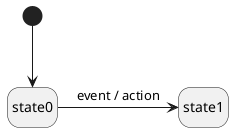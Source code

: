 @startuml transition_action.png
[*] --> state0
hide empty description
state0 -> state1 : event / action
@enduml
@startuml entry_action.png
hide empty description
[*] --> state0
state0 -> state1
state0 --> state2
state1 --> state2
state2 : entry / action
@enduml
@startuml exit_action.png
hide empty description
[*] --> state0
state0 : exit / action
state0 --> state1
state0 --> state2
@enduml
@startuml composite_state.png
state running {
    [*] --> initializing
    initializing --> idle : end_of_init
    idle -> processing_command : command_request
    processing_command -> idle : command_execution
}

[*] --> running
running -> failing : error
hide empty description
@enduml
@startuml motor_sm.png
hide empty description
[*] --> idle
idle --> starting : user_interface::start_request / start_motor
starting --> running : motor::start_event
running --> stopping : user_interface::stop_request / stop_motor
stopping --> idle : motor::stop_event
@enduml
@startuml guard.png
hide empty description
[*] --> state0
state0 -> state1 : event / action [guard]
@enduml
@startuml fan.png
hide empty description

state "reading memory" as reading_memory

state "spinning low" as spinning_low
spinning_low : entry / set speed low

state "spinning med" as spinning_med
spinning_med : entry / set speed med

state "spinning high" as spinning_high
spinning_high : entry / set speed high

reading_memory --> spinning_low : memory read [memory speed = low]
reading_memory --> spinning_med : memory read [memory speed = med]
reading_memory --> spinning_high : memory read [memory speed = high]

spinning_low -> spinning_med : plus button press
spinning_med -> spinning_high : plus button press
spinning_med -> spinning_low : minus button press
spinning_high -> spinning_med : minus button press
@enduml
@startuml initial_pseudostate.png
[*] --> idle
hide empty description
@enduml
@startuml orthogonal_regions.png
state initializing {
    [*] --> deploying_left_wing
    deploying_left_wing --> starting_left_reactor : left_wing_deployment

    ||

    [*] --> deploying_right_wing
    deploying_right_wing --> starting_right_reactor : right_wing_deployment
}

hide empty description
@enduml
@startuml rtc_diagram.png
[*] --> A
A --> B : E0

A : exit / say_hello_and_emit_E1()

B : E1 / say_world()

hide empty description
@enduml
@startuml lamp.png
[*] --> off
hide empty description
off -> on : button press / turn light on
on -> off : button press / turn light off
@enduml
@startuml mini_transition_event_external_sibling.png
            state S
            S -> T : E
            hide empty description
@enduml
@startuml mini_completion_transition_to_sibling.png
            state S
            S -> T
            hide empty description
@enduml
@startuml mini_external_self_transition.png
            state ST
            ST -> ST : E
            hide empty description
@enduml
@startuml mini_transition_completion_external_self.png
            state ST {
            }
            ST -> ST
            hide empty description
@enduml
@startuml mini_internal_transition.png
            state ST
            ST : E / A
            hide empty description
@enduml
@startuml completion_transition_from_simple_state.png
[*] --> S
S -> T
hide empty description
@enduml
@startuml completion_transition_from_composite_state.png
[*] --> S
S -> T

state S {
    [*] --> X0
    X0 -> [*] : some_event
    --
    [*] --> X1
    X1 -> [*] : some_other_event
}

hide empty description
@enduml
@startuml transition_locality_substate_local_star.png
[*] --> S
state S {
    [*] --> X
    state "*" as any
    any -> T : E
}
S : entry / entry_action
S : exit / exit_action
hide empty description
@enduml
@startuml transition_locality_self_external.png
[*] --> ST
state ST {
    [*] --> X
    X -> Y : some_event
}
ST : entry / entry_action
ST : exit / exit_action
ST -> ST : E / A
hide empty description
@enduml
@startuml transition_locality_self_local.png
[*] --> ST
state ST {
    [*] --> X
    X -> Y : some_event
}
ST : entry / entry_action
ST : exit / exit_action
ST : E / A
hide empty description
@enduml
@startuml regular_self_transition_with_simple_state.png
[*] --> ST
ST -> ST : E
ST : entry / entry_action
ST : exit / exit_action
hide empty description
@enduml
@startuml regular_self_transition_with_composite_state.png
[*] --> ST
ST -> ST : E

state ST {
    [*] --> X
    X -> Y : some_event
}

hide empty description
@enduml
@startuml object_dependency.png
object machine
object machine_context
object state_mold
object state_context
object action
object guard

machine ..> machine_context
machine ..> state_context
machine ..> state_mold
machine ..> action
machine ..> guard

state_mold ..> state_context
@enduml
@startuml external_transition_hook_decomposition.png
[*] --> initializing

state initializing {
    [*] --> deploying_left_wing
    deploying_left_wing --> starting_left_reactor : left_wing_sensor_signal
    starting_left_reactor --> [*] : left_reactor_rotation

    ||

    [*] --> deploying_right_wing
    deploying_right_wing --> starting_right_reactor : right_wing_sensor_signal
    starting_right_reactor --> [*] : right_reactor_rotation
}

initializing --> flying
initializing --> failing : error

hide empty description
@enduml
@startuml exception_recovery.png
state all_states as "*"

[*] --> idle
idle --> whatever
whatever --> whatever_2
whatever_2 -> idle

all_states --> failing : error
idle <-- failing : error_acknowledgement

hide empty description
@enduml
